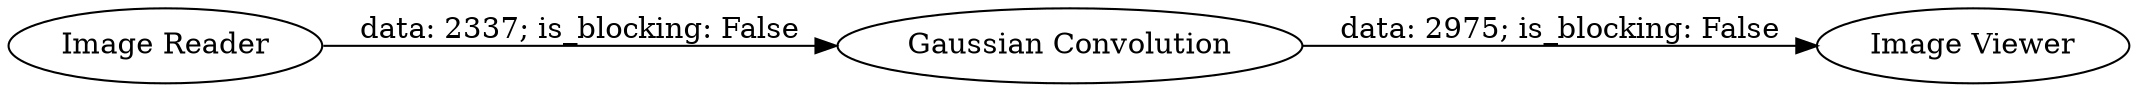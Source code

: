 digraph {
	"-5144237786790586280_1" [label="Image Reader"]
	"-5144237786790586280_18" [label="Gaussian Convolution"]
	"-5144237786790586280_16" [label="Image Viewer"]
	"-5144237786790586280_18" -> "-5144237786790586280_16" [label="data: 2975; is_blocking: False"]
	"-5144237786790586280_1" -> "-5144237786790586280_18" [label="data: 2337; is_blocking: False"]
	rankdir=LR
}
